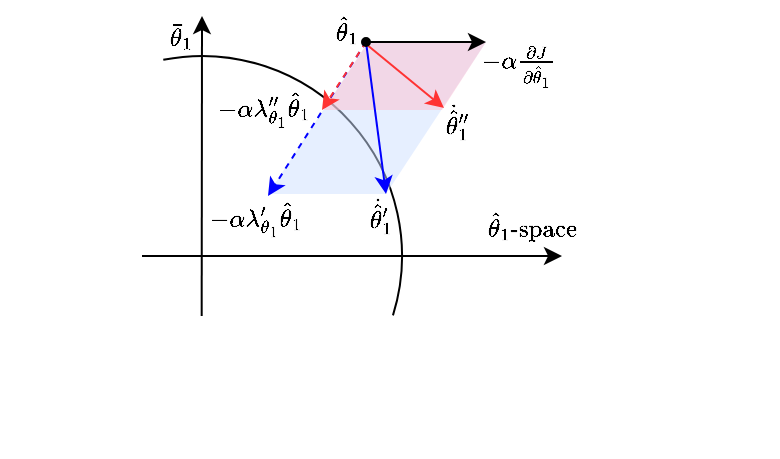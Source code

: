 <mxfile version="26.0.16">
  <diagram name="Page-1" id="xXzvI6pAtbAoo2LG3dgJ">
    <mxGraphModel dx="448" dy="267" grid="1" gridSize="10" guides="1" tooltips="1" connect="1" arrows="1" fold="1" page="1" pageScale="1" pageWidth="850" pageHeight="1100" math="1" shadow="0">
      <root>
        <mxCell id="0" />
        <mxCell id="1" style="locked=1;" parent="0" />
        <mxCell id="YMT5s1eoqoBSa7VEFxcE-1" value="" style="endArrow=classic;html=1;rounded=0;" parent="1" edge="1">
          <mxGeometry width="50" height="50" relative="1" as="geometry">
            <mxPoint x="430" y="400" as="sourcePoint" />
            <mxPoint x="640" y="400" as="targetPoint" />
          </mxGeometry>
        </mxCell>
        <mxCell id="YMT5s1eoqoBSa7VEFxcE-2" value="" style="endArrow=classic;html=1;rounded=0;" parent="1" edge="1">
          <mxGeometry width="50" height="50" relative="1" as="geometry">
            <mxPoint x="459.84" y="430" as="sourcePoint" />
            <mxPoint x="460" y="280" as="targetPoint" />
          </mxGeometry>
        </mxCell>
        <mxCell id="YMT5s1eoqoBSa7VEFxcE-42" value="" style="verticalLabelPosition=bottom;verticalAlign=top;html=1;shape=mxgraph.basic.arc;startAngle=0.969;endAngle=0.298;fillColor=none;strokeColor=#000000;" parent="1" vertex="1">
          <mxGeometry x="360" y="300" width="200" height="200" as="geometry" />
        </mxCell>
        <mxCell id="YMT5s1eoqoBSa7VEFxcE-20" value="plane" style="locked=1;" parent="0" />
        <mxCell id="YMT5s1eoqoBSa7VEFxcE-21" value="" style="shape=parallelogram;perimeter=parallelogramPerimeter;whiteSpace=wrap;html=1;fixedSize=1;size=50;fillColor=#CEE0FF;strokeColor=none;opacity=50;" parent="YMT5s1eoqoBSa7VEFxcE-20" vertex="1">
          <mxGeometry x="493" y="293" width="109" height="76" as="geometry" />
        </mxCell>
        <mxCell id="YMT5s1eoqoBSa7VEFxcE-22" value="" style="shape=parallelogram;perimeter=parallelogramPerimeter;whiteSpace=wrap;html=1;fixedSize=1;size=22;fillColor=#FFBFD0;strokeColor=none;fillStyle=auto;opacity=50;" parent="YMT5s1eoqoBSa7VEFxcE-20" vertex="1">
          <mxGeometry x="521" y="293" width="81" height="34" as="geometry" />
        </mxCell>
        <mxCell id="YMT5s1eoqoBSa7VEFxcE-4" value="Untitled Layer" style="locked=1;" parent="0" />
        <mxCell id="YMT5s1eoqoBSa7VEFxcE-5" value="" style="endArrow=classic;html=1;rounded=0;fillColor=#e51400;strokeColor=#0000FF;dashed=1;" parent="YMT5s1eoqoBSa7VEFxcE-4" edge="1">
          <mxGeometry width="50" height="50" relative="1" as="geometry">
            <mxPoint x="542" y="293" as="sourcePoint" />
            <mxPoint x="493" y="370" as="targetPoint" />
          </mxGeometry>
        </mxCell>
        <mxCell id="YMT5s1eoqoBSa7VEFxcE-6" value="" style="endArrow=classic;html=1;rounded=0;" parent="YMT5s1eoqoBSa7VEFxcE-4" edge="1">
          <mxGeometry width="50" height="50" relative="1" as="geometry">
            <mxPoint x="542" y="293" as="sourcePoint" />
            <mxPoint x="602" y="293" as="targetPoint" />
          </mxGeometry>
        </mxCell>
        <mxCell id="YMT5s1eoqoBSa7VEFxcE-13" value="" style="endArrow=classic;html=1;rounded=0;fillColor=#d5e8d4;strokeColor=#FF3333;dashed=1;" parent="YMT5s1eoqoBSa7VEFxcE-4" edge="1">
          <mxGeometry width="50" height="50" relative="1" as="geometry">
            <mxPoint x="542" y="293" as="sourcePoint" />
            <mxPoint x="520" y="327" as="targetPoint" />
          </mxGeometry>
        </mxCell>
        <mxCell id="YMT5s1eoqoBSa7VEFxcE-17" value="" style="endArrow=classic;html=1;rounded=0;strokeColor=light-dark(#0000ff, #ededed);" parent="YMT5s1eoqoBSa7VEFxcE-4" edge="1">
          <mxGeometry width="50" height="50" relative="1" as="geometry">
            <mxPoint x="542" y="293" as="sourcePoint" />
            <mxPoint x="552" y="369" as="targetPoint" />
          </mxGeometry>
        </mxCell>
        <mxCell id="YMT5s1eoqoBSa7VEFxcE-18" value="" style="endArrow=classic;html=1;rounded=0;strokeColor=light-dark(#ff3333, #ededed);" parent="YMT5s1eoqoBSa7VEFxcE-4" edge="1">
          <mxGeometry width="50" height="50" relative="1" as="geometry">
            <mxPoint x="542" y="294" as="sourcePoint" />
            <mxPoint x="581" y="326" as="targetPoint" />
          </mxGeometry>
        </mxCell>
        <mxCell id="YMT5s1eoqoBSa7VEFxcE-25" value="" style="ellipse;whiteSpace=wrap;html=1;fillColor=#000000;" parent="YMT5s1eoqoBSa7VEFxcE-4" vertex="1">
          <mxGeometry x="540" y="291" width="4" height="4" as="geometry" />
        </mxCell>
        <mxCell id="YMT5s1eoqoBSa7VEFxcE-8" value="math" style="" parent="0" />
        <mxCell id="YMT5s1eoqoBSa7VEFxcE-34" value="$$\hat\theta_1$$" style="text;html=1;align=center;verticalAlign=middle;resizable=0;points=[];autosize=1;strokeColor=none;fillColor=none;fontSize=12;horizontal=1;fontFamily=Times New Roman;" parent="YMT5s1eoqoBSa7VEFxcE-8" vertex="1">
          <mxGeometry x="482" y="272" width="100" height="30" as="geometry" />
        </mxCell>
        <mxCell id="YMT5s1eoqoBSa7VEFxcE-35" value="$$-\alpha\tfrac{\partial J}{\partial \hat\theta_1}$$" style="text;html=1;align=center;verticalAlign=middle;resizable=0;points=[];autosize=1;strokeColor=none;fillColor=none;fontSize=12;horizontal=1;fontFamily=Times New Roman;" parent="YMT5s1eoqoBSa7VEFxcE-8" vertex="1">
          <mxGeometry x="488" y="290" width="260" height="30" as="geometry" />
        </mxCell>
        <mxCell id="YMT5s1eoqoBSa7VEFxcE-36" value="$$-\alpha\lambda_{\theta_1}&#39; \hat\theta_1$$" style="text;html=1;align=center;verticalAlign=middle;resizable=0;points=[];autosize=1;strokeColor=none;fillColor=none;fontSize=12;horizontal=1;fontFamily=Times New Roman;" parent="YMT5s1eoqoBSa7VEFxcE-8" vertex="1">
          <mxGeometry x="367" y="366" width="240" height="30" as="geometry" />
        </mxCell>
        <mxCell id="YMT5s1eoqoBSa7VEFxcE-37" value="$$\dot{\hat\theta}&#39;_1$$" style="text;html=1;align=center;verticalAlign=middle;resizable=0;points=[];autosize=1;strokeColor=none;fillColor=none;fontSize=12;horizontal=1;fontFamily=Times New Roman;" parent="YMT5s1eoqoBSa7VEFxcE-8" vertex="1">
          <mxGeometry x="479" y="364" width="140" height="30" as="geometry" />
        </mxCell>
        <mxCell id="YMT5s1eoqoBSa7VEFxcE-38" value="$$\hat\theta_1\text{-space}$$" style="text;html=1;align=center;verticalAlign=middle;resizable=0;points=[];autosize=1;strokeColor=none;fillColor=none;fontSize=12;horizontal=1;fontFamily=Times New Roman;" parent="YMT5s1eoqoBSa7VEFxcE-8" vertex="1">
          <mxGeometry x="540" y="370" width="170" height="30" as="geometry" />
        </mxCell>
        <mxCell id="YMT5s1eoqoBSa7VEFxcE-39" value="$$-\alpha\lambda_{\theta_1}&#39;&#39; \hat\theta_1$$" style="text;html=1;align=center;verticalAlign=middle;resizable=0;points=[];autosize=1;strokeColor=none;fillColor=none;fontSize=12;horizontal=1;fontFamily=Times New Roman;" parent="YMT5s1eoqoBSa7VEFxcE-8" vertex="1">
          <mxGeometry x="371" y="311" width="240" height="30" as="geometry" />
        </mxCell>
        <mxCell id="YMT5s1eoqoBSa7VEFxcE-41" value="$$\dot{\hat\theta}&#39;&#39;_1$$" style="text;html=1;align=center;verticalAlign=middle;resizable=0;points=[];autosize=1;strokeColor=none;fillColor=none;fontSize=12;horizontal=1;fontFamily=Times New Roman;" parent="YMT5s1eoqoBSa7VEFxcE-8" vertex="1">
          <mxGeometry x="517" y="317" width="140" height="30" as="geometry" />
        </mxCell>
        <mxCell id="YMT5s1eoqoBSa7VEFxcE-45" value="$$\bar\theta_1$$" style="text;html=1;align=center;verticalAlign=middle;resizable=0;points=[];autosize=1;strokeColor=none;fillColor=none;fontSize=12;horizontal=1;fontFamily=Times New Roman;" parent="YMT5s1eoqoBSa7VEFxcE-8" vertex="1">
          <mxGeometry x="399" y="275" width="100" height="30" as="geometry" />
        </mxCell>
      </root>
    </mxGraphModel>
  </diagram>
</mxfile>
